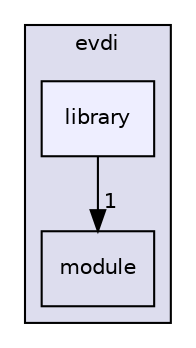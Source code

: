 digraph "/home/odin/Desktop/program/learn/usbdisp_linux/libusbdisp/deb_install/com.racertech.usbdisp-1.0.0/opt/apps/com.racertech.usbdisp/files/evdi/library" {
  compound=true
  node [ fontsize="10", fontname="Helvetica"];
  edge [ labelfontsize="10", labelfontname="Helvetica"];
  subgraph clusterdir_34dd691e212b3ada139d2c78e6bc9b51 {
    graph [ bgcolor="#ddddee", pencolor="black", label="evdi" fontname="Helvetica", fontsize="10", URL="dir_34dd691e212b3ada139d2c78e6bc9b51.html"]
  dir_2ca5aabeb08b7acc613601181db924f0 [shape=box label="module" URL="dir_2ca5aabeb08b7acc613601181db924f0.html"];
  dir_b39b6a3fe793dc90d8bb404bee14cf7f [shape=box, label="library", style="filled", fillcolor="#eeeeff", pencolor="black", URL="dir_b39b6a3fe793dc90d8bb404bee14cf7f.html"];
  }
  dir_b39b6a3fe793dc90d8bb404bee14cf7f->dir_2ca5aabeb08b7acc613601181db924f0 [headlabel="1", labeldistance=1.5 headhref="dir_000011_000012.html"];
}
